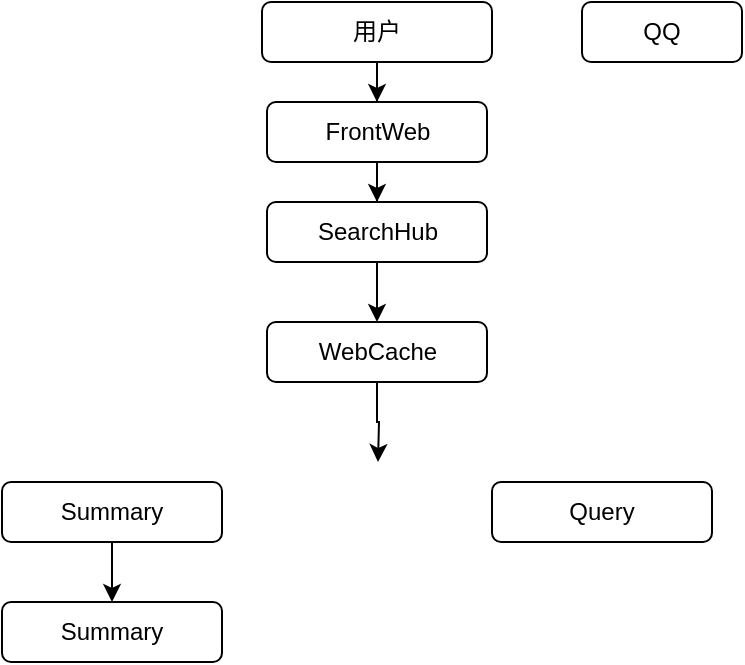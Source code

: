 <mxfile version="14.7.3" type="github">
  <diagram id="C5RBs43oDa-KdzZeNtuy" name="Page-1">
    <mxGraphModel dx="414" dy="271" grid="1" gridSize="10" guides="1" tooltips="1" connect="1" arrows="1" fold="1" page="1" pageScale="1" pageWidth="827" pageHeight="1169" math="0" shadow="0">
      <root>
        <mxCell id="WIyWlLk6GJQsqaUBKTNV-0" />
        <mxCell id="WIyWlLk6GJQsqaUBKTNV-1" parent="WIyWlLk6GJQsqaUBKTNV-0" />
        <mxCell id="U44NO87bN9ao0F-O9pqY-6" value="" style="edgeStyle=orthogonalEdgeStyle;rounded=0;orthogonalLoop=1;jettySize=auto;html=1;" edge="1" parent="WIyWlLk6GJQsqaUBKTNV-1" source="WIyWlLk6GJQsqaUBKTNV-3" target="U44NO87bN9ao0F-O9pqY-1">
          <mxGeometry relative="1" as="geometry" />
        </mxCell>
        <mxCell id="WIyWlLk6GJQsqaUBKTNV-3" value="用户" style="rounded=1;whiteSpace=wrap;html=1;fontSize=12;glass=0;strokeWidth=1;shadow=0;" parent="WIyWlLk6GJQsqaUBKTNV-1" vertex="1">
          <mxGeometry x="310" y="100" width="115" height="30" as="geometry" />
        </mxCell>
        <mxCell id="U44NO87bN9ao0F-O9pqY-4" value="" style="edgeStyle=orthogonalEdgeStyle;rounded=0;orthogonalLoop=1;jettySize=auto;html=1;" edge="1" parent="WIyWlLk6GJQsqaUBKTNV-1" source="U44NO87bN9ao0F-O9pqY-1" target="U44NO87bN9ao0F-O9pqY-3">
          <mxGeometry relative="1" as="geometry" />
        </mxCell>
        <mxCell id="U44NO87bN9ao0F-O9pqY-1" value="FrontWeb" style="rounded=1;whiteSpace=wrap;html=1;" vertex="1" parent="WIyWlLk6GJQsqaUBKTNV-1">
          <mxGeometry x="312.5" y="150" width="110" height="30" as="geometry" />
        </mxCell>
        <mxCell id="U44NO87bN9ao0F-O9pqY-11" value="" style="edgeStyle=orthogonalEdgeStyle;rounded=0;orthogonalLoop=1;jettySize=auto;html=1;" edge="1" parent="WIyWlLk6GJQsqaUBKTNV-1" source="U44NO87bN9ao0F-O9pqY-3" target="U44NO87bN9ao0F-O9pqY-10">
          <mxGeometry relative="1" as="geometry" />
        </mxCell>
        <mxCell id="U44NO87bN9ao0F-O9pqY-3" value="SearchHub" style="rounded=1;whiteSpace=wrap;html=1;" vertex="1" parent="WIyWlLk6GJQsqaUBKTNV-1">
          <mxGeometry x="312.5" y="200" width="110" height="30" as="geometry" />
        </mxCell>
        <mxCell id="U44NO87bN9ao0F-O9pqY-9" value="QQ" style="rounded=1;whiteSpace=wrap;html=1;" vertex="1" parent="WIyWlLk6GJQsqaUBKTNV-1">
          <mxGeometry x="470" y="100" width="80" height="30" as="geometry" />
        </mxCell>
        <mxCell id="U44NO87bN9ao0F-O9pqY-16" style="edgeStyle=orthogonalEdgeStyle;rounded=0;orthogonalLoop=1;jettySize=auto;html=1;exitX=0.5;exitY=1;exitDx=0;exitDy=0;" edge="1" parent="WIyWlLk6GJQsqaUBKTNV-1" source="U44NO87bN9ao0F-O9pqY-10">
          <mxGeometry relative="1" as="geometry">
            <mxPoint x="368" y="330" as="targetPoint" />
          </mxGeometry>
        </mxCell>
        <mxCell id="U44NO87bN9ao0F-O9pqY-10" value="WebCache" style="rounded=1;whiteSpace=wrap;html=1;" vertex="1" parent="WIyWlLk6GJQsqaUBKTNV-1">
          <mxGeometry x="312.5" y="260" width="110" height="30" as="geometry" />
        </mxCell>
        <mxCell id="U44NO87bN9ao0F-O9pqY-18" style="edgeStyle=orthogonalEdgeStyle;rounded=0;orthogonalLoop=1;jettySize=auto;html=1;entryX=0.5;entryY=0;entryDx=0;entryDy=0;" edge="1" parent="WIyWlLk6GJQsqaUBKTNV-1" source="U44NO87bN9ao0F-O9pqY-13" target="U44NO87bN9ao0F-O9pqY-17">
          <mxGeometry relative="1" as="geometry" />
        </mxCell>
        <mxCell id="U44NO87bN9ao0F-O9pqY-13" value="Summary" style="rounded=1;whiteSpace=wrap;html=1;" vertex="1" parent="WIyWlLk6GJQsqaUBKTNV-1">
          <mxGeometry x="180" y="340" width="110" height="30" as="geometry" />
        </mxCell>
        <mxCell id="U44NO87bN9ao0F-O9pqY-14" value="Query" style="rounded=1;whiteSpace=wrap;html=1;" vertex="1" parent="WIyWlLk6GJQsqaUBKTNV-1">
          <mxGeometry x="425" y="340" width="110" height="30" as="geometry" />
        </mxCell>
        <mxCell id="U44NO87bN9ao0F-O9pqY-17" value="Summary" style="rounded=1;whiteSpace=wrap;html=1;" vertex="1" parent="WIyWlLk6GJQsqaUBKTNV-1">
          <mxGeometry x="180" y="400" width="110" height="30" as="geometry" />
        </mxCell>
      </root>
    </mxGraphModel>
  </diagram>
</mxfile>
